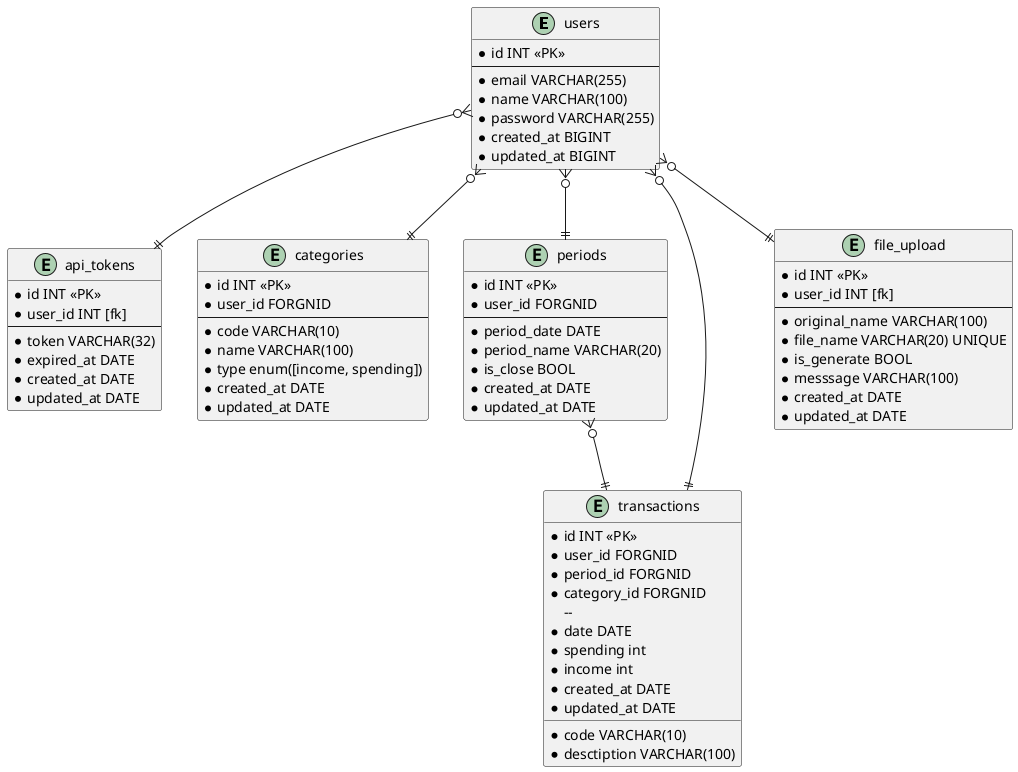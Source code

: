 @startuml

entity users {
    * id INT <<PK>>
    --
    * email VARCHAR(255)
    * name VARCHAR(100)
    * password VARCHAR(255)
    * created_at BIGINT
    * updated_at BIGINT 
}

entity api_tokens {
    * id INT <<PK>>
    * user_id INT [fk]
    --
    * token VARCHAR(32)
    * expired_at DATE
    * created_at DATE
    * updated_at DATE 
}

entity categories {
    * id INT <<PK>>
    * user_id FORGNID
    --
    * code VARCHAR(10)
    * name VARCHAR(100)
    * type enum([income, spending])
    * created_at DATE
    * updated_at DATE
}

entity periods {
    * id INT <<PK>>
    * user_id FORGNID
    --
    * period_date DATE
    * period_name VARCHAR(20)
    * is_close BOOL
    * created_at DATE
    * updated_at DATE
}

entity transactions {
    * id INT <<PK>>
    * user_id FORGNID
    * period_id FORGNID
    * category_id FORGNID
    --  
    * code VARCHAR(10)
    * date DATE
    * desctiption VARCHAR(100)
    * spending int
    * income int
    * created_at DATE
    * updated_at DATE 
}

entity file_upload {
    * id INT <<PK>>
    * user_id INT [fk]
    --
    * original_name VARCHAR(100)
    * file_name VARCHAR(20) UNIQUE
    * is_generate BOOL
    * messsage VARCHAR(100)
    * created_at DATE
    * updated_at DATE 
}

users }o--|| api_tokens
users }o--|| categories
users }o--|| periods
users }o--|| transactions
periods }o--|| transactions
users }o--|| file_upload

@enduml